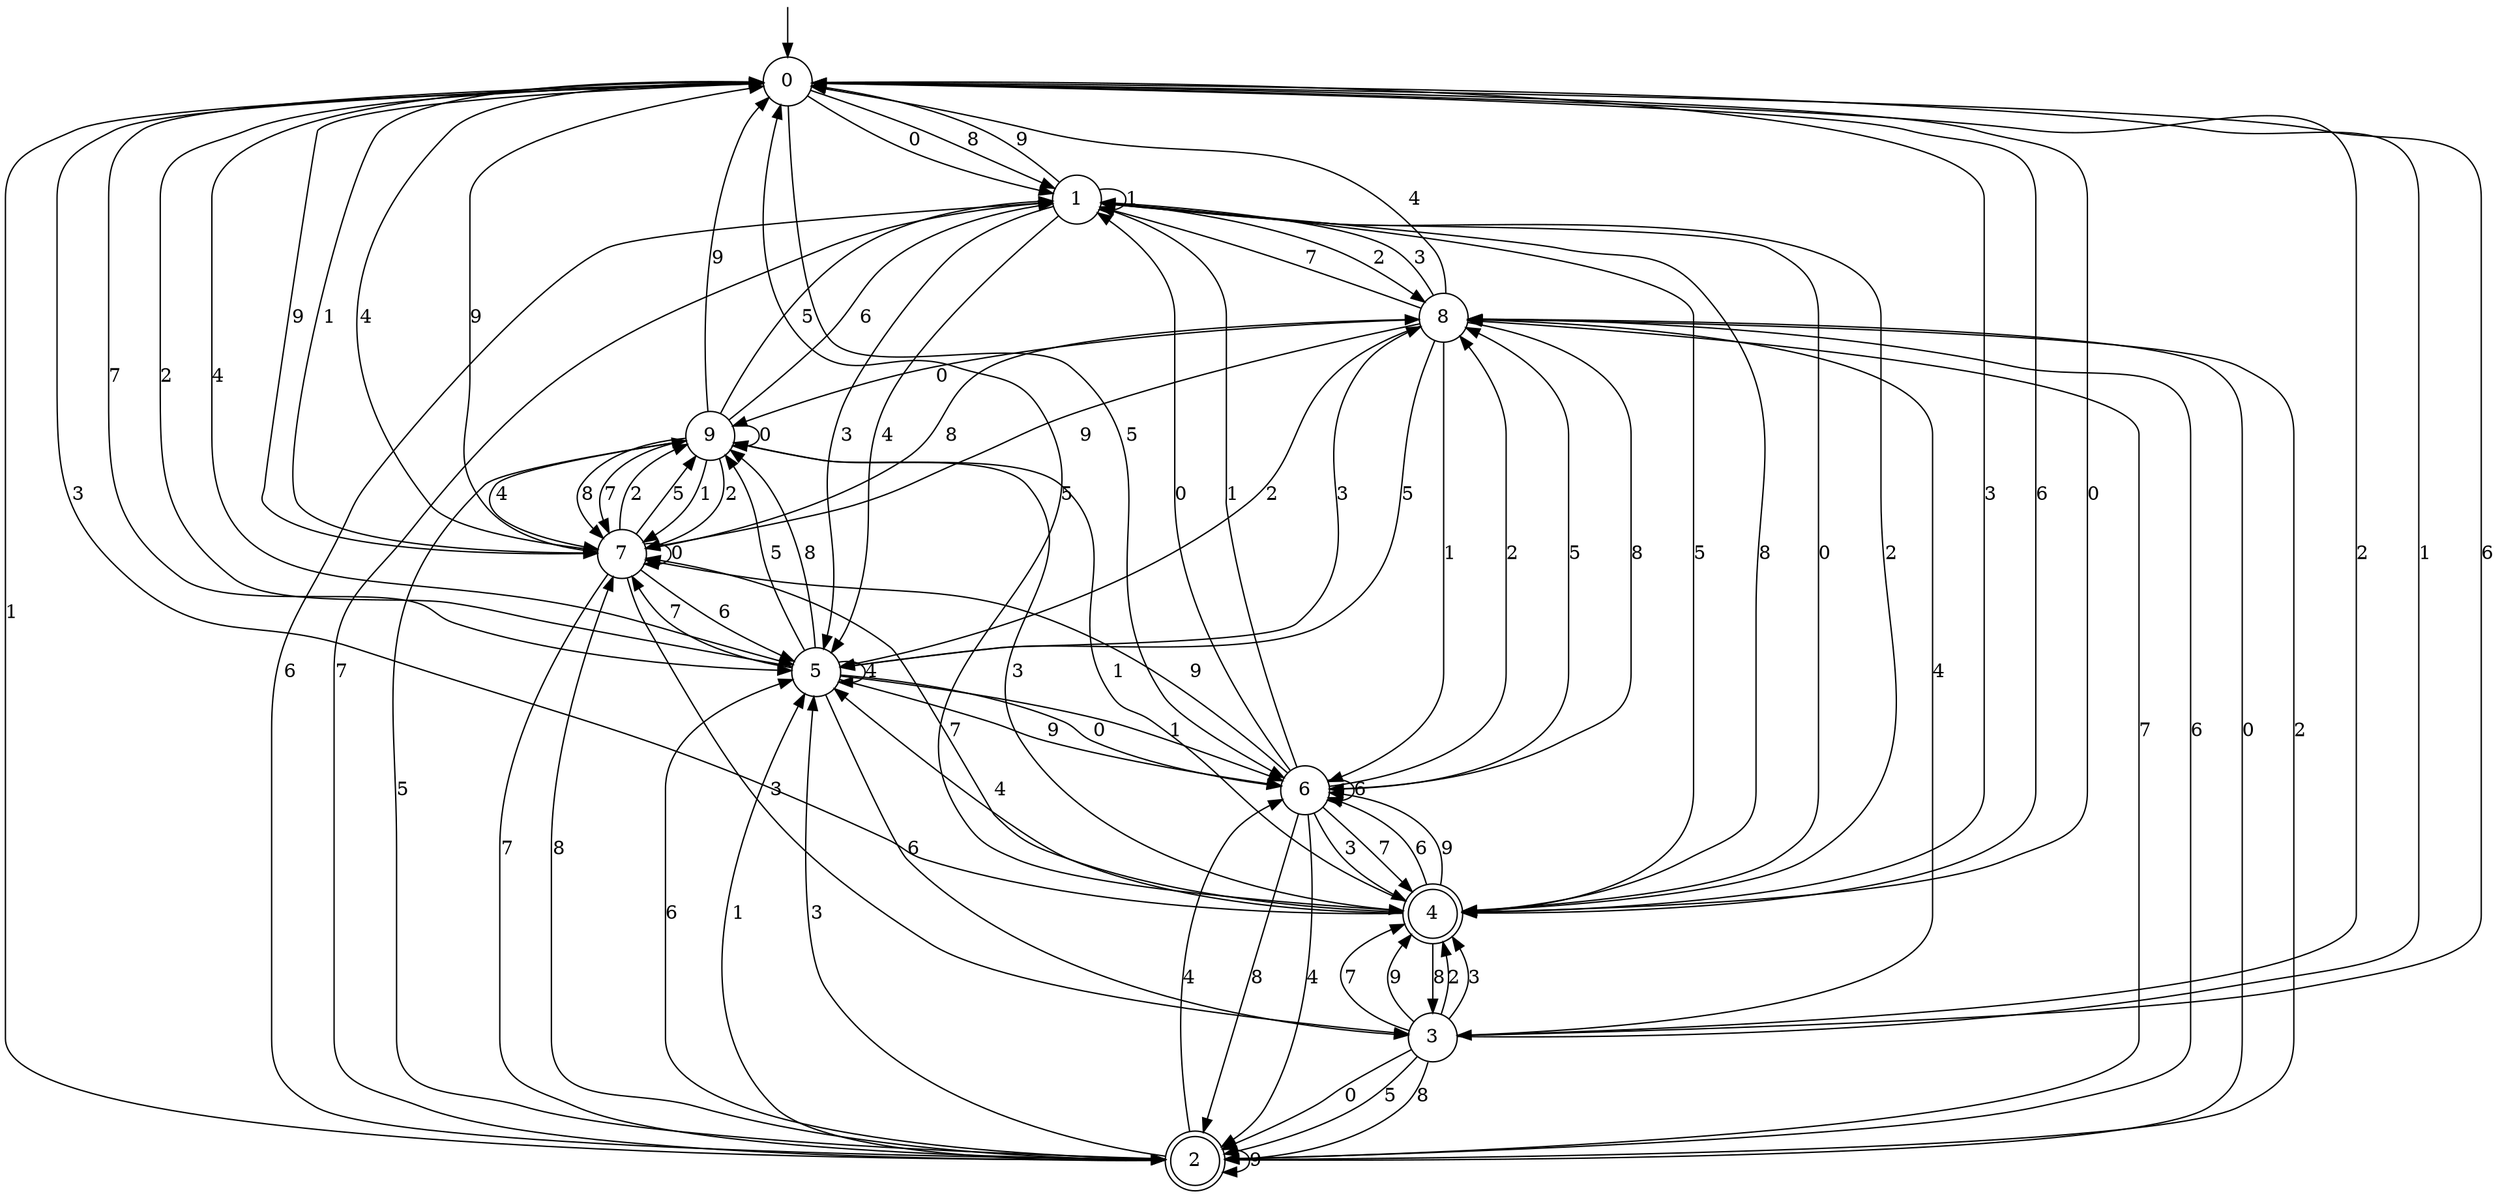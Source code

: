 digraph g {

	s0 [shape="circle" label="0"];
	s1 [shape="circle" label="1"];
	s2 [shape="doublecircle" label="2"];
	s3 [shape="circle" label="3"];
	s4 [shape="doublecircle" label="4"];
	s5 [shape="circle" label="5"];
	s6 [shape="circle" label="6"];
	s7 [shape="circle" label="7"];
	s8 [shape="circle" label="8"];
	s9 [shape="circle" label="9"];
	s0 -> s1 [label="0"];
	s0 -> s2 [label="1"];
	s0 -> s3 [label="2"];
	s0 -> s4 [label="3"];
	s0 -> s5 [label="4"];
	s0 -> s6 [label="5"];
	s0 -> s4 [label="6"];
	s0 -> s5 [label="7"];
	s0 -> s1 [label="8"];
	s0 -> s7 [label="9"];
	s1 -> s4 [label="0"];
	s1 -> s1 [label="1"];
	s1 -> s8 [label="2"];
	s1 -> s5 [label="3"];
	s1 -> s5 [label="4"];
	s1 -> s4 [label="5"];
	s1 -> s2 [label="6"];
	s1 -> s2 [label="7"];
	s1 -> s4 [label="8"];
	s1 -> s0 [label="9"];
	s2 -> s8 [label="0"];
	s2 -> s5 [label="1"];
	s2 -> s8 [label="2"];
	s2 -> s5 [label="3"];
	s2 -> s6 [label="4"];
	s2 -> s9 [label="5"];
	s2 -> s5 [label="6"];
	s2 -> s8 [label="7"];
	s2 -> s7 [label="8"];
	s2 -> s2 [label="9"];
	s3 -> s2 [label="0"];
	s3 -> s0 [label="1"];
	s3 -> s4 [label="2"];
	s3 -> s4 [label="3"];
	s3 -> s8 [label="4"];
	s3 -> s2 [label="5"];
	s3 -> s0 [label="6"];
	s3 -> s4 [label="7"];
	s3 -> s2 [label="8"];
	s3 -> s4 [label="9"];
	s4 -> s0 [label="0"];
	s4 -> s9 [label="1"];
	s4 -> s1 [label="2"];
	s4 -> s0 [label="3"];
	s4 -> s5 [label="4"];
	s4 -> s0 [label="5"];
	s4 -> s6 [label="6"];
	s4 -> s7 [label="7"];
	s4 -> s3 [label="8"];
	s4 -> s6 [label="9"];
	s5 -> s6 [label="0"];
	s5 -> s6 [label="1"];
	s5 -> s0 [label="2"];
	s5 -> s8 [label="3"];
	s5 -> s5 [label="4"];
	s5 -> s9 [label="5"];
	s5 -> s3 [label="6"];
	s5 -> s7 [label="7"];
	s5 -> s9 [label="8"];
	s5 -> s6 [label="9"];
	s6 -> s1 [label="0"];
	s6 -> s1 [label="1"];
	s6 -> s8 [label="2"];
	s6 -> s4 [label="3"];
	s6 -> s2 [label="4"];
	s6 -> s8 [label="5"];
	s6 -> s6 [label="6"];
	s6 -> s4 [label="7"];
	s6 -> s2 [label="8"];
	s6 -> s7 [label="9"];
	s7 -> s7 [label="0"];
	s7 -> s0 [label="1"];
	s7 -> s9 [label="2"];
	s7 -> s3 [label="3"];
	s7 -> s0 [label="4"];
	s7 -> s9 [label="5"];
	s7 -> s5 [label="6"];
	s7 -> s2 [label="7"];
	s7 -> s8 [label="8"];
	s7 -> s0 [label="9"];
	s8 -> s9 [label="0"];
	s8 -> s6 [label="1"];
	s8 -> s5 [label="2"];
	s8 -> s1 [label="3"];
	s8 -> s0 [label="4"];
	s8 -> s5 [label="5"];
	s8 -> s2 [label="6"];
	s8 -> s1 [label="7"];
	s8 -> s6 [label="8"];
	s8 -> s7 [label="9"];
	s9 -> s9 [label="0"];
	s9 -> s7 [label="1"];
	s9 -> s7 [label="2"];
	s9 -> s4 [label="3"];
	s9 -> s7 [label="4"];
	s9 -> s1 [label="5"];
	s9 -> s1 [label="6"];
	s9 -> s7 [label="7"];
	s9 -> s7 [label="8"];
	s9 -> s0 [label="9"];

__start0 [label="" shape="none" width="0" height="0"];
__start0 -> s0;

}
